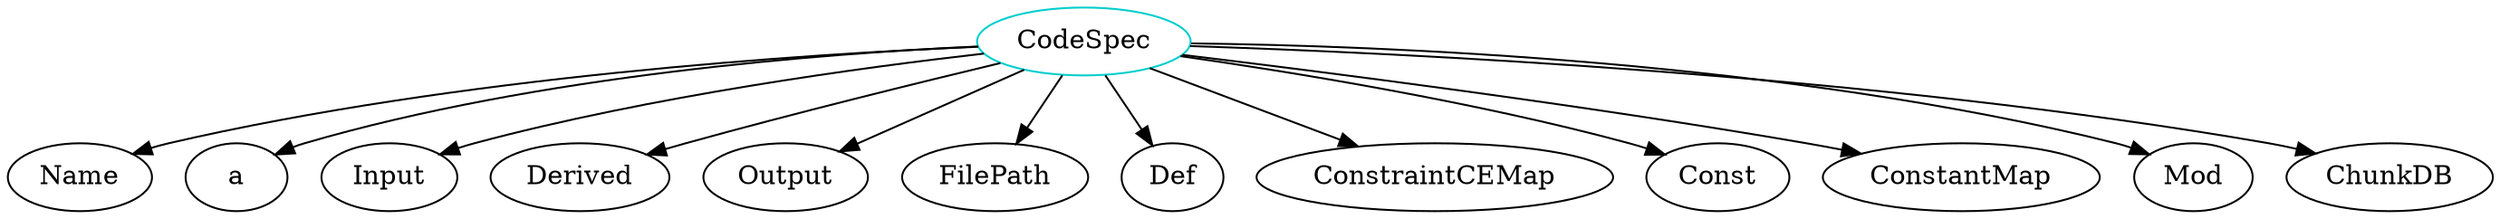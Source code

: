 digraph codespec{
CodeSpec -> Name;
CodeSpec -> a;
CodeSpec -> Input;
CodeSpec -> Derived;
CodeSpec -> Output;
CodeSpec -> FilePath;
CodeSpec -> Def;
CodeSpec -> ConstraintCEMap;
CodeSpec -> Const;
CodeSpec -> ConstantMap;
CodeSpec -> Mod;
CodeSpec -> ChunkDB;
CodeSpec	[shape=oval, color=cyan3, label="CodeSpec"];
}
